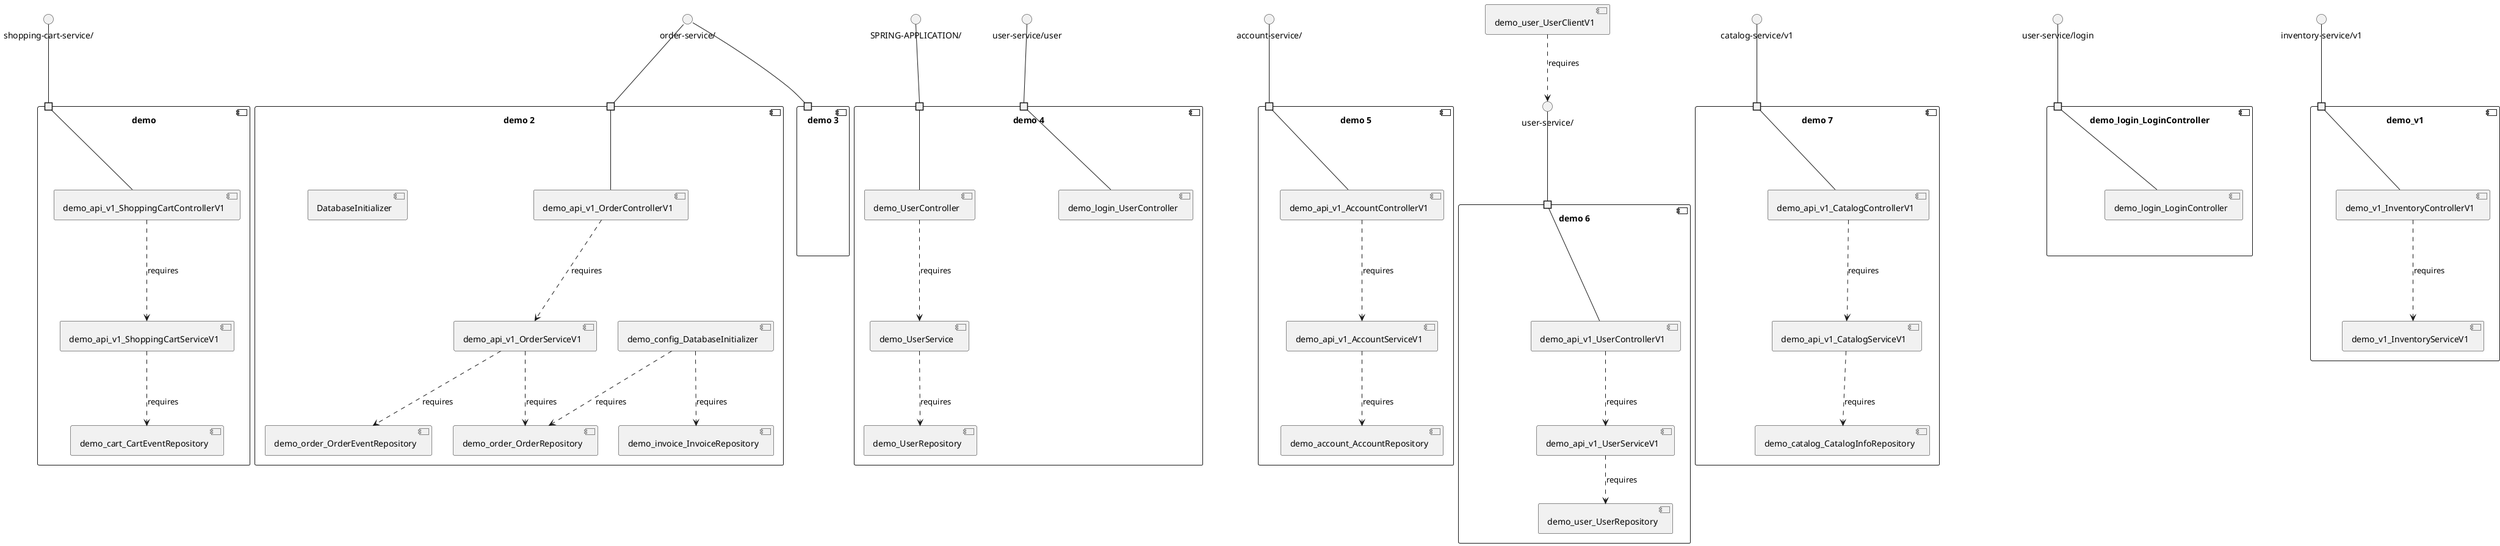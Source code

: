 @startuml
skinparam fixCircleLabelOverlapping true
skinparam componentStyle uml2
component "demo\n\n\n\n\n\n" {
[demo_cart_CartEventRepository]
[demo_api_v1_ShoppingCartControllerV1]
[demo_api_v1_ShoppingCartServiceV1]
portin " " as demo_requires_shopping_cart_service_
[demo_api_v1_ShoppingCartControllerV1]..>[demo_api_v1_ShoppingCartServiceV1] : requires
[demo_api_v1_ShoppingCartServiceV1]..>[demo_cart_CartEventRepository] : requires
"demo_requires_shopping_cart_service_"--[demo_api_v1_ShoppingCartControllerV1]
}
interface "shopping-cart-service/" as interface.shopping_cart_service_
interface.shopping_cart_service_--"demo_requires_shopping_cart_service_"
component "demo 2\n\n\n\n\n\n" {
[demo_order_OrderRepository]
[demo_api_v1_OrderServiceV1]
[demo_order_OrderEventRepository]
[demo_config_DatabaseInitializer]
[demo_api_v1_OrderControllerV1]
[DatabaseInitializer]
[demo_invoice_InvoiceRepository]
portin " " as demo_2_requires_order_service_
[demo_api_v1_OrderControllerV1]..>[demo_api_v1_OrderServiceV1] : requires
[demo_api_v1_OrderServiceV1]..>[demo_order_OrderEventRepository] : requires
[demo_config_DatabaseInitializer]..>[demo_invoice_InvoiceRepository] : requires
[demo_api_v1_OrderServiceV1]..>[demo_order_OrderRepository] : requires
[demo_config_DatabaseInitializer]..>[demo_order_OrderRepository] : requires
"demo_2_requires_order_service_"--[demo_api_v1_OrderControllerV1]
}
interface "order-service/" as interface.order_service_
interface.order_service_--"demo_2_requires_order_service_"
component "demo 3\n\n\n\n\n\n" {
portin " " as demo_3_requires_order_service_
}
interface "order-service/" as interface.order_service_
interface.order_service_--"demo_3_requires_order_service_"
component "demo 4\n\n\n\n\n\n" {
[demo_UserController]
[demo_UserRepository]
[demo_login_UserController]
[demo_UserService]
portin " " as demo_4_requires_SPRING_APPLICATION_
portin " " as demo_4_requires_user_service_user
[demo_UserService]..>[demo_UserRepository] : requires
[demo_UserController]..>[demo_UserService] : requires
"demo_4_requires_SPRING_APPLICATION_"--[demo_UserController]
"demo_4_requires_user_service_user"--[demo_login_UserController]
}
interface "SPRING-APPLICATION/" as interface.SPRING_APPLICATION_
interface.SPRING_APPLICATION_--"demo_4_requires_SPRING_APPLICATION_"
interface "user-service/user" as interface.user_service_user
interface.user_service_user--"demo_4_requires_user_service_user"
component "demo 5\n\n\n\n\n\n" {
[demo_api_v1_AccountServiceV1]
[demo_api_v1_AccountControllerV1]
[demo_account_AccountRepository]
portin " " as demo_5_requires_account_service_
[demo_api_v1_AccountControllerV1]..>[demo_api_v1_AccountServiceV1] : requires
[demo_api_v1_AccountServiceV1]..>[demo_account_AccountRepository] : requires
"demo_5_requires_account_service_"--[demo_api_v1_AccountControllerV1]
}
interface "account-service/" as interface.account_service_
interface.account_service_--"demo_5_requires_account_service_"
component "demo 6\n\n\n\n\n\n" {
[demo_user_UserRepository]
[demo_api_v1_UserControllerV1]
[demo_api_v1_UserServiceV1]
portin " " as demo_6_requires_user_service_
[demo_api_v1_UserControllerV1]..>[demo_api_v1_UserServiceV1] : requires
[demo_api_v1_UserServiceV1]..>[demo_user_UserRepository] : requires
"demo_6_requires_user_service_"--[demo_api_v1_UserControllerV1]
}
interface "user-service/" as interface.user_service_
interface.user_service_--"demo_6_requires_user_service_"
component "demo 7\n\n\n\n\n\n" {
[demo_api_v1_CatalogServiceV1]
[demo_api_v1_CatalogControllerV1]
[demo_catalog_CatalogInfoRepository]
portin " " as demo_7_requires_catalog_service_v1
[demo_api_v1_CatalogControllerV1]..>[demo_api_v1_CatalogServiceV1] : requires
[demo_api_v1_CatalogServiceV1]..>[demo_catalog_CatalogInfoRepository] : requires
"demo_7_requires_catalog_service_v1"--[demo_api_v1_CatalogControllerV1]
}
interface "catalog-service/v1" as interface.catalog_service_v1
interface.catalog_service_v1--"demo_7_requires_catalog_service_v1"
component "demo_login_LoginController\n\n\n\n\n\n" {
[demo_login_LoginController]
portin " " as demo_login_LoginController_requires_user_service_login
"demo_login_LoginController_requires_user_service_login"--[demo_login_LoginController]
}
interface "user-service/login" as interface.user_service_login
interface.user_service_login--"demo_login_LoginController_requires_user_service_login"
component "demo_v1\n\n\n\n\n\n" {
[demo_v1_InventoryServiceV1]
[demo_v1_InventoryControllerV1]
portin " " as demo_v1_requires_inventory_service_v1
[demo_v1_InventoryControllerV1]..>[demo_v1_InventoryServiceV1] : requires
"demo_v1_requires_inventory_service_v1"--[demo_v1_InventoryControllerV1]
}
interface "inventory-service/v1" as interface.inventory_service_v1
interface.inventory_service_v1--"demo_v1_requires_inventory_service_v1"
interface "demo_api_v1_OAuth2RestTemplate$2" as interface.demo_api_v1_OAuth2RestTemplate_2
interface.demo_api_v1_OAuth2RestTemplate_2--[demo_api_v1_OAuth2RestTemplate_2_Provider]
interface "demo_api_v1_OAuth2RestTemplate$3" as interface.demo_api_v1_OAuth2RestTemplate_3
interface.demo_api_v1_OAuth2RestTemplate_3--[demo_api_v1_OAuth2RestTemplate_3_Provider]
interface "demo_api_v1_OAuth2RestTemplate" as interface.demo_api_v1_OAuth2RestTemplate
interface.demo_api_v1_OAuth2RestTemplate--[demo_api_v1_OAuth2RestTemplate_Provider]
interface "demo_api_v1_RestTemplate$2" as interface.demo_api_v1_RestTemplate_2
interface.demo_api_v1_RestTemplate_2--[demo_api_v1_RestTemplate_2_Provider]
interface "demo_api_v1_RestTemplate" as interface.demo_api_v1_RestTemplate
interface.demo_api_v1_RestTemplate--[demo_api_v1_RestTemplate_Provider]
interface "demo_inventory_InventoryRepository" as interface.demo_inventory_InventoryRepository
interface.demo_inventory_InventoryRepository--[demo_inventory_InventoryRepository_Provider]
interface "demo_login_AuthenticationManager" as interface.demo_login_AuthenticationManager
interface.demo_login_AuthenticationManager--[demo_login_AuthenticationManager_Provider]
interface "demo_login_ClientDetailsService" as interface.demo_login_ClientDetailsService
interface.demo_login_ClientDetailsService--[demo_login_ClientDetailsService_Provider]
interface "demo_login_HttpSessionSecurityContextRepository" as interface.demo_login_HttpSessionSecurityContextRepository
interface.demo_login_HttpSessionSecurityContextRepository--[demo_login_HttpSessionSecurityContextRepository_Provider]
interface "demo_product_ProductRepository" as interface.demo_product_ProductRepository
interface.demo_product_ProductRepository--[demo_product_ProductRepository_Provider]
interface "user-service/" as interface.user_service_
[demo_user_UserClientV1]..>interface.user_service_ : requires
interface "demo_v1_Session" as interface.demo_v1_Session
interface.demo_v1_Session--[demo_v1_Session_Provider]

@enduml
